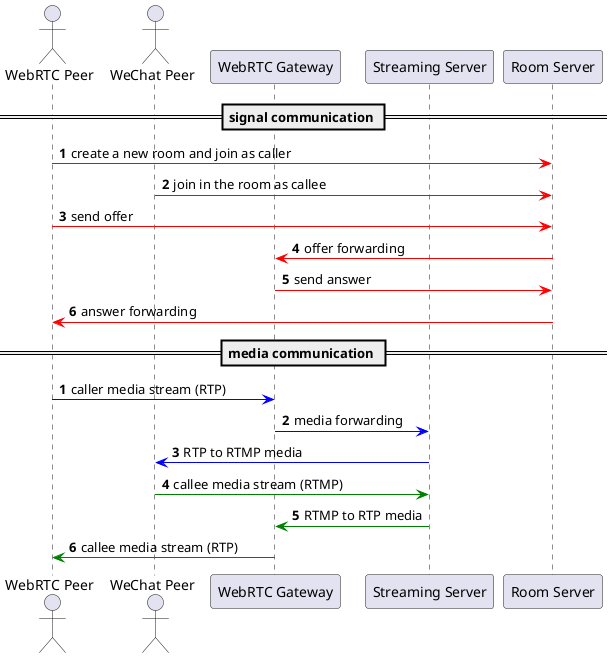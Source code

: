 @startuml

actor webrtc_peer as "WebRTC Peer"
actor wechat_peer as "WeChat Peer"
participant webrtc_gateway as "WebRTC Gateway"
participant stream_server as "Streaming Server"
participant room_server as "Room Server"

== signal communication ==

autonumber
webrtc_peer -[#red]> room_server: create a new room and join as caller
wechat_peer -[#red]> room_server: join in the room as callee
webrtc_peer -[#red]> room_server: send offer
room_server -[#red]> webrtc_gateway: offer forwarding
webrtc_gateway -[#red]> room_server: send answer
room_server -[#red]> webrtc_peer: answer forwarding

== media communication ==

autonumber
webrtc_peer -[#blue]> webrtc_gateway: caller media stream (RTP)
webrtc_gateway -[#blue]> stream_server: media forwarding
stream_server -[#blue]> wechat_peer: RTP to RTMP media

wechat_peer -[#green]> stream_server: callee media stream (RTMP)
stream_server -[#green]> webrtc_gateway: RTMP to RTP media
webrtc_gateway -[#green]> webrtc_peer: callee media stream (RTP)

@enduml
